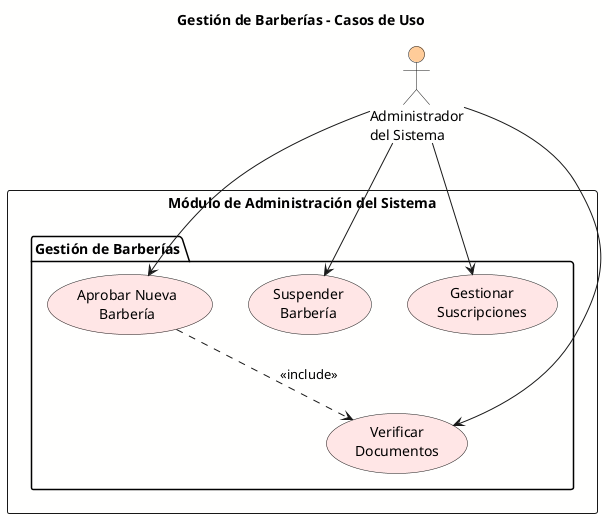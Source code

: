 @startuml admin_gestion_barberias
skinparam backgroundColor #FFFFFE
skinparam usecaseBackgroundColor #FFE6E6
skinparam actorBackgroundColor #FFCC99

title Gestión de Barberías - Casos de Uso

actor "Administrador\ndel Sistema" as AdminSistema

rectangle "Módulo de Administración del Sistema" {
  package "Gestión de Barberías" {
    usecase "Aprobar Nueva\nBarbería" as UC8
    usecase "Suspender\nBarbería" as UC9
    usecase "Verificar\nDocumentos" as UC10
    usecase "Gestionar\nSuscripciones" as UC11
  }
}

' Relaciones Admin Sistema
AdminSistema --> UC8
AdminSistema --> UC9
AdminSistema --> UC10
AdminSistema --> UC11

' Include
UC8 ..> UC10 : <<include>>

@enduml